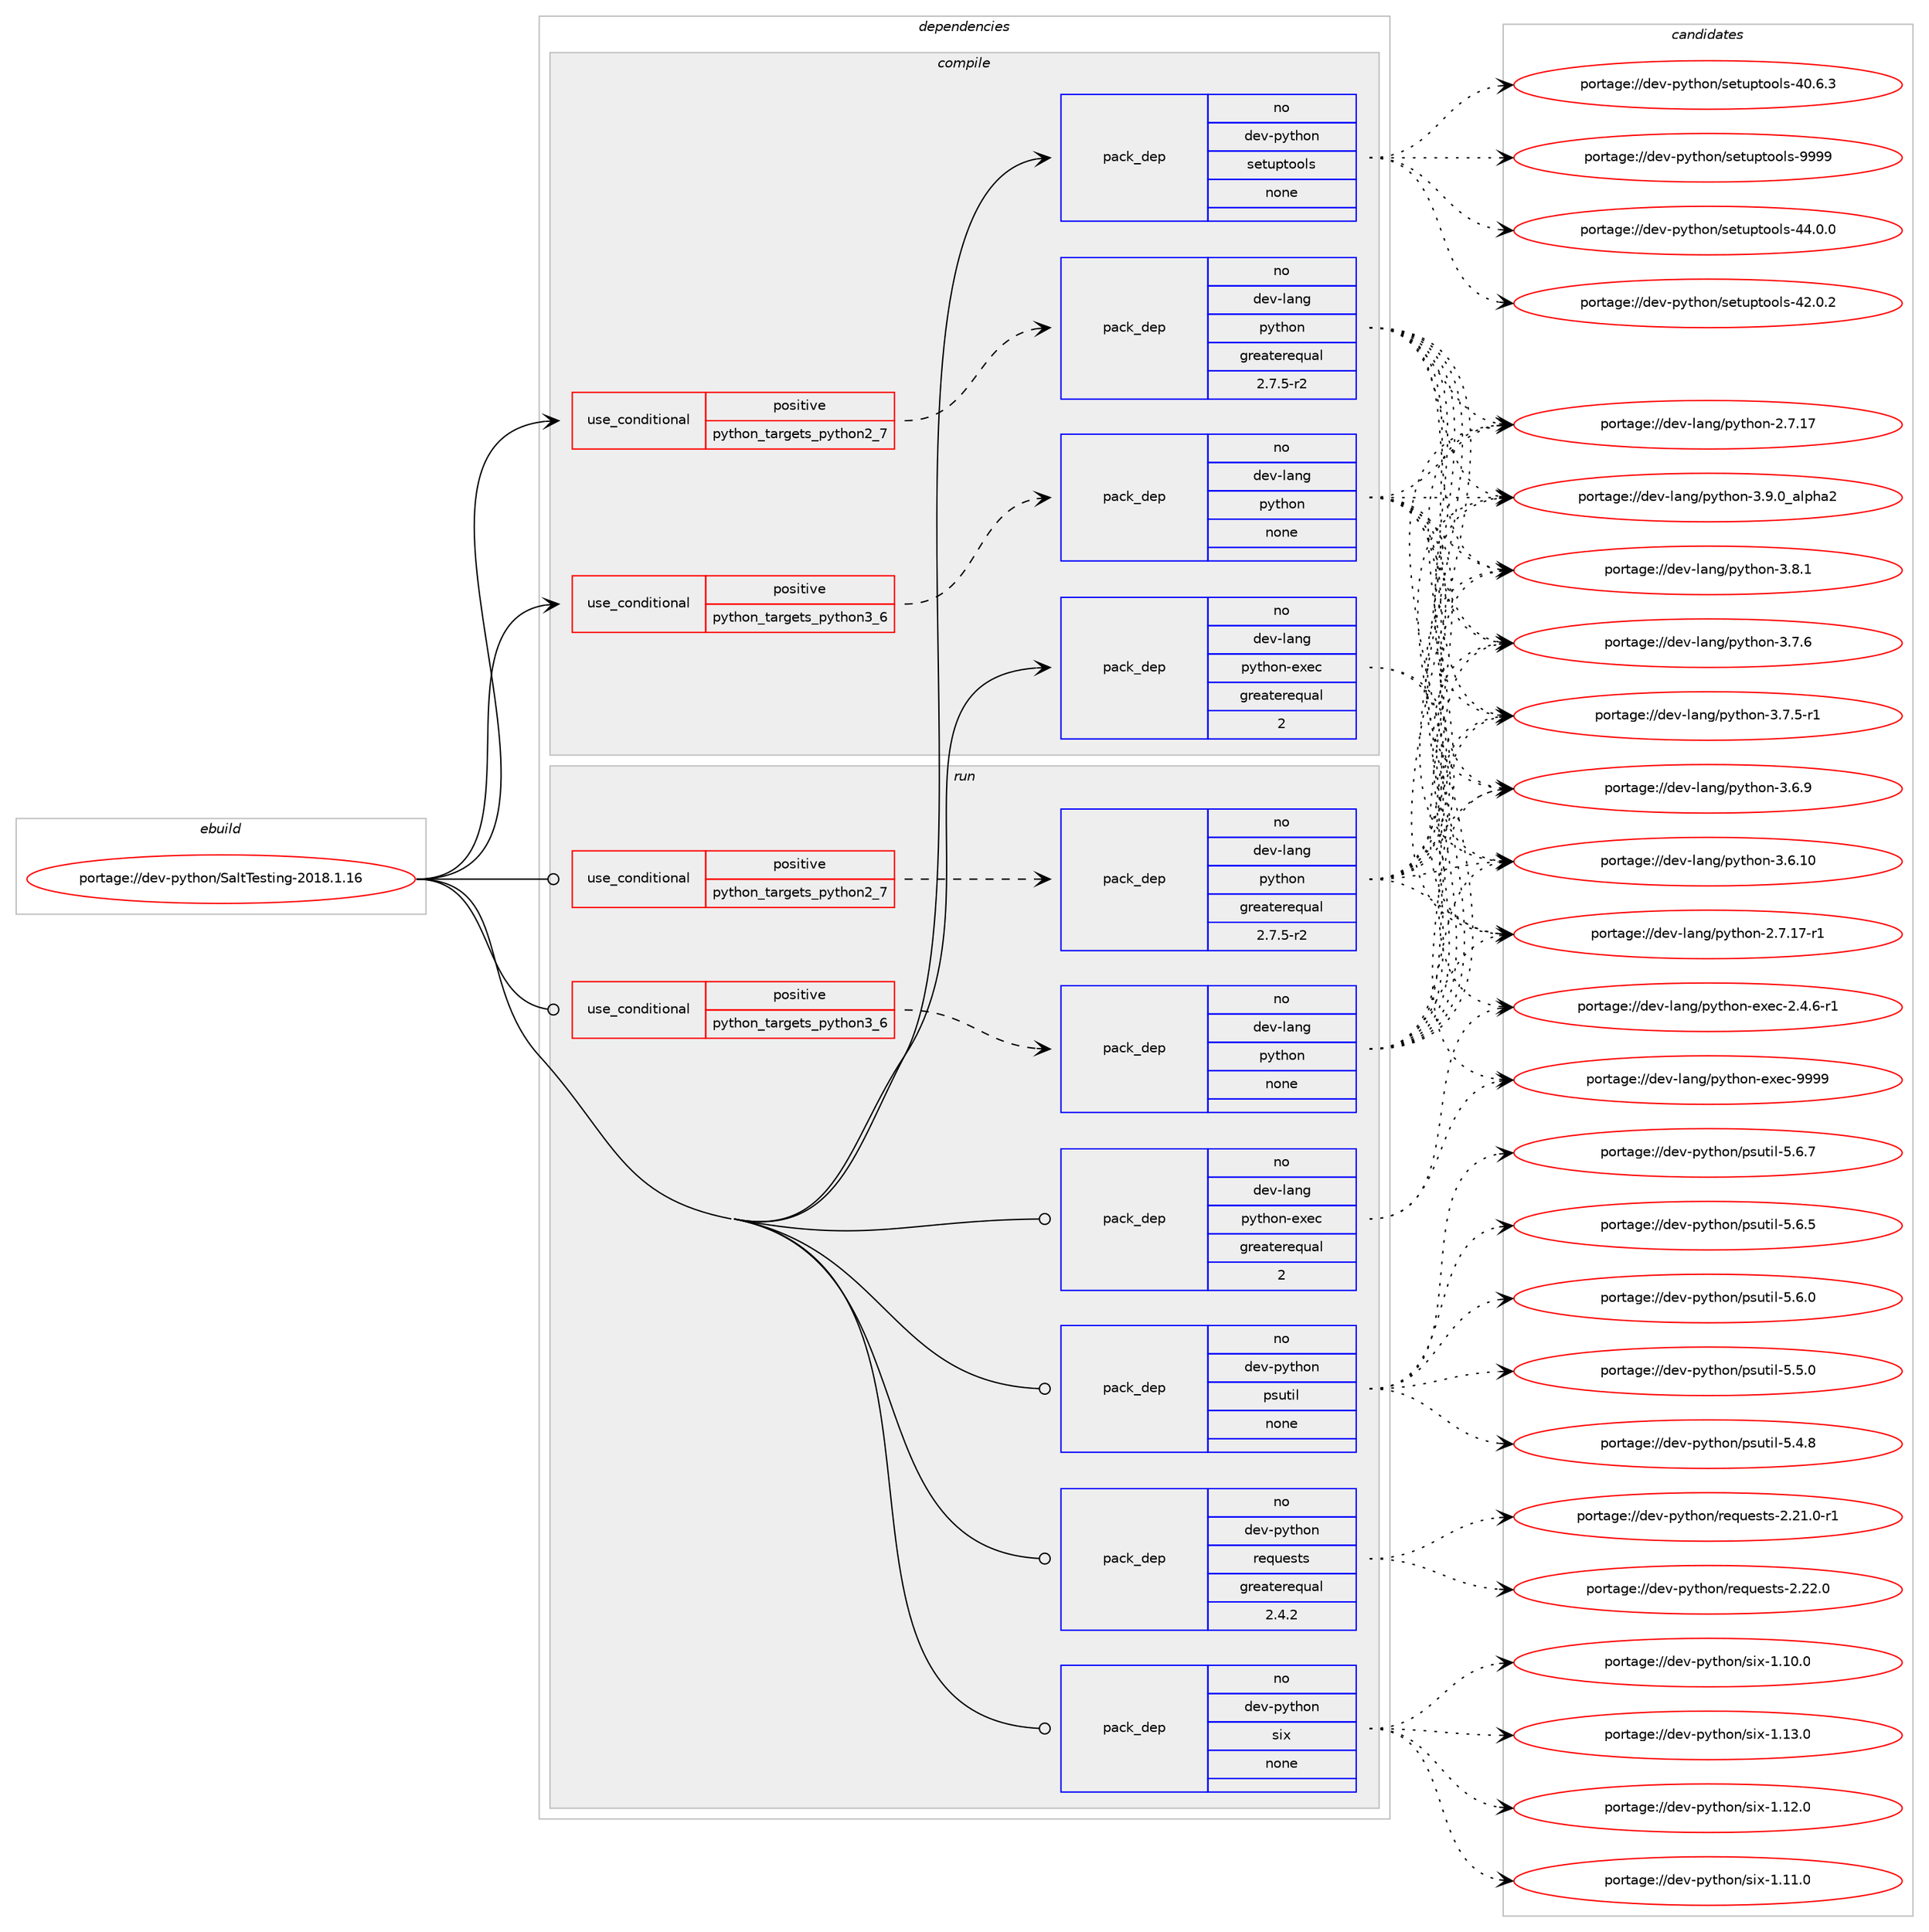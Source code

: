 digraph prolog {

# *************
# Graph options
# *************

newrank=true;
concentrate=true;
compound=true;
graph [rankdir=LR,fontname=Helvetica,fontsize=10,ranksep=1.5];#, ranksep=2.5, nodesep=0.2];
edge  [arrowhead=vee];
node  [fontname=Helvetica,fontsize=10];

# **********
# The ebuild
# **********

subgraph cluster_leftcol {
color=gray;
rank=same;
label=<<i>ebuild</i>>;
id [label="portage://dev-python/SaltTesting-2018.1.16", color=red, width=4, href="../dev-python/SaltTesting-2018.1.16.svg"];
}

# ****************
# The dependencies
# ****************

subgraph cluster_midcol {
color=gray;
label=<<i>dependencies</i>>;
subgraph cluster_compile {
fillcolor="#eeeeee";
style=filled;
label=<<i>compile</i>>;
subgraph cond119294 {
dependency472588 [label=<<TABLE BORDER="0" CELLBORDER="1" CELLSPACING="0" CELLPADDING="4"><TR><TD ROWSPAN="3" CELLPADDING="10">use_conditional</TD></TR><TR><TD>positive</TD></TR><TR><TD>python_targets_python2_7</TD></TR></TABLE>>, shape=none, color=red];
subgraph pack348279 {
dependency472589 [label=<<TABLE BORDER="0" CELLBORDER="1" CELLSPACING="0" CELLPADDING="4" WIDTH="220"><TR><TD ROWSPAN="6" CELLPADDING="30">pack_dep</TD></TR><TR><TD WIDTH="110">no</TD></TR><TR><TD>dev-lang</TD></TR><TR><TD>python</TD></TR><TR><TD>greaterequal</TD></TR><TR><TD>2.7.5-r2</TD></TR></TABLE>>, shape=none, color=blue];
}
dependency472588:e -> dependency472589:w [weight=20,style="dashed",arrowhead="vee"];
}
id:e -> dependency472588:w [weight=20,style="solid",arrowhead="vee"];
subgraph cond119295 {
dependency472590 [label=<<TABLE BORDER="0" CELLBORDER="1" CELLSPACING="0" CELLPADDING="4"><TR><TD ROWSPAN="3" CELLPADDING="10">use_conditional</TD></TR><TR><TD>positive</TD></TR><TR><TD>python_targets_python3_6</TD></TR></TABLE>>, shape=none, color=red];
subgraph pack348280 {
dependency472591 [label=<<TABLE BORDER="0" CELLBORDER="1" CELLSPACING="0" CELLPADDING="4" WIDTH="220"><TR><TD ROWSPAN="6" CELLPADDING="30">pack_dep</TD></TR><TR><TD WIDTH="110">no</TD></TR><TR><TD>dev-lang</TD></TR><TR><TD>python</TD></TR><TR><TD>none</TD></TR><TR><TD></TD></TR></TABLE>>, shape=none, color=blue];
}
dependency472590:e -> dependency472591:w [weight=20,style="dashed",arrowhead="vee"];
}
id:e -> dependency472590:w [weight=20,style="solid",arrowhead="vee"];
subgraph pack348281 {
dependency472592 [label=<<TABLE BORDER="0" CELLBORDER="1" CELLSPACING="0" CELLPADDING="4" WIDTH="220"><TR><TD ROWSPAN="6" CELLPADDING="30">pack_dep</TD></TR><TR><TD WIDTH="110">no</TD></TR><TR><TD>dev-lang</TD></TR><TR><TD>python-exec</TD></TR><TR><TD>greaterequal</TD></TR><TR><TD>2</TD></TR></TABLE>>, shape=none, color=blue];
}
id:e -> dependency472592:w [weight=20,style="solid",arrowhead="vee"];
subgraph pack348282 {
dependency472593 [label=<<TABLE BORDER="0" CELLBORDER="1" CELLSPACING="0" CELLPADDING="4" WIDTH="220"><TR><TD ROWSPAN="6" CELLPADDING="30">pack_dep</TD></TR><TR><TD WIDTH="110">no</TD></TR><TR><TD>dev-python</TD></TR><TR><TD>setuptools</TD></TR><TR><TD>none</TD></TR><TR><TD></TD></TR></TABLE>>, shape=none, color=blue];
}
id:e -> dependency472593:w [weight=20,style="solid",arrowhead="vee"];
}
subgraph cluster_compileandrun {
fillcolor="#eeeeee";
style=filled;
label=<<i>compile and run</i>>;
}
subgraph cluster_run {
fillcolor="#eeeeee";
style=filled;
label=<<i>run</i>>;
subgraph cond119296 {
dependency472594 [label=<<TABLE BORDER="0" CELLBORDER="1" CELLSPACING="0" CELLPADDING="4"><TR><TD ROWSPAN="3" CELLPADDING="10">use_conditional</TD></TR><TR><TD>positive</TD></TR><TR><TD>python_targets_python2_7</TD></TR></TABLE>>, shape=none, color=red];
subgraph pack348283 {
dependency472595 [label=<<TABLE BORDER="0" CELLBORDER="1" CELLSPACING="0" CELLPADDING="4" WIDTH="220"><TR><TD ROWSPAN="6" CELLPADDING="30">pack_dep</TD></TR><TR><TD WIDTH="110">no</TD></TR><TR><TD>dev-lang</TD></TR><TR><TD>python</TD></TR><TR><TD>greaterequal</TD></TR><TR><TD>2.7.5-r2</TD></TR></TABLE>>, shape=none, color=blue];
}
dependency472594:e -> dependency472595:w [weight=20,style="dashed",arrowhead="vee"];
}
id:e -> dependency472594:w [weight=20,style="solid",arrowhead="odot"];
subgraph cond119297 {
dependency472596 [label=<<TABLE BORDER="0" CELLBORDER="1" CELLSPACING="0" CELLPADDING="4"><TR><TD ROWSPAN="3" CELLPADDING="10">use_conditional</TD></TR><TR><TD>positive</TD></TR><TR><TD>python_targets_python3_6</TD></TR></TABLE>>, shape=none, color=red];
subgraph pack348284 {
dependency472597 [label=<<TABLE BORDER="0" CELLBORDER="1" CELLSPACING="0" CELLPADDING="4" WIDTH="220"><TR><TD ROWSPAN="6" CELLPADDING="30">pack_dep</TD></TR><TR><TD WIDTH="110">no</TD></TR><TR><TD>dev-lang</TD></TR><TR><TD>python</TD></TR><TR><TD>none</TD></TR><TR><TD></TD></TR></TABLE>>, shape=none, color=blue];
}
dependency472596:e -> dependency472597:w [weight=20,style="dashed",arrowhead="vee"];
}
id:e -> dependency472596:w [weight=20,style="solid",arrowhead="odot"];
subgraph pack348285 {
dependency472598 [label=<<TABLE BORDER="0" CELLBORDER="1" CELLSPACING="0" CELLPADDING="4" WIDTH="220"><TR><TD ROWSPAN="6" CELLPADDING="30">pack_dep</TD></TR><TR><TD WIDTH="110">no</TD></TR><TR><TD>dev-lang</TD></TR><TR><TD>python-exec</TD></TR><TR><TD>greaterequal</TD></TR><TR><TD>2</TD></TR></TABLE>>, shape=none, color=blue];
}
id:e -> dependency472598:w [weight=20,style="solid",arrowhead="odot"];
subgraph pack348286 {
dependency472599 [label=<<TABLE BORDER="0" CELLBORDER="1" CELLSPACING="0" CELLPADDING="4" WIDTH="220"><TR><TD ROWSPAN="6" CELLPADDING="30">pack_dep</TD></TR><TR><TD WIDTH="110">no</TD></TR><TR><TD>dev-python</TD></TR><TR><TD>psutil</TD></TR><TR><TD>none</TD></TR><TR><TD></TD></TR></TABLE>>, shape=none, color=blue];
}
id:e -> dependency472599:w [weight=20,style="solid",arrowhead="odot"];
subgraph pack348287 {
dependency472600 [label=<<TABLE BORDER="0" CELLBORDER="1" CELLSPACING="0" CELLPADDING="4" WIDTH="220"><TR><TD ROWSPAN="6" CELLPADDING="30">pack_dep</TD></TR><TR><TD WIDTH="110">no</TD></TR><TR><TD>dev-python</TD></TR><TR><TD>requests</TD></TR><TR><TD>greaterequal</TD></TR><TR><TD>2.4.2</TD></TR></TABLE>>, shape=none, color=blue];
}
id:e -> dependency472600:w [weight=20,style="solid",arrowhead="odot"];
subgraph pack348288 {
dependency472601 [label=<<TABLE BORDER="0" CELLBORDER="1" CELLSPACING="0" CELLPADDING="4" WIDTH="220"><TR><TD ROWSPAN="6" CELLPADDING="30">pack_dep</TD></TR><TR><TD WIDTH="110">no</TD></TR><TR><TD>dev-python</TD></TR><TR><TD>six</TD></TR><TR><TD>none</TD></TR><TR><TD></TD></TR></TABLE>>, shape=none, color=blue];
}
id:e -> dependency472601:w [weight=20,style="solid",arrowhead="odot"];
}
}

# **************
# The candidates
# **************

subgraph cluster_choices {
rank=same;
color=gray;
label=<<i>candidates</i>>;

subgraph choice348279 {
color=black;
nodesep=1;
choice10010111845108971101034711212111610411111045514657464895971081121049750 [label="portage://dev-lang/python-3.9.0_alpha2", color=red, width=4,href="../dev-lang/python-3.9.0_alpha2.svg"];
choice100101118451089711010347112121116104111110455146564649 [label="portage://dev-lang/python-3.8.1", color=red, width=4,href="../dev-lang/python-3.8.1.svg"];
choice100101118451089711010347112121116104111110455146554654 [label="portage://dev-lang/python-3.7.6", color=red, width=4,href="../dev-lang/python-3.7.6.svg"];
choice1001011184510897110103471121211161041111104551465546534511449 [label="portage://dev-lang/python-3.7.5-r1", color=red, width=4,href="../dev-lang/python-3.7.5-r1.svg"];
choice100101118451089711010347112121116104111110455146544657 [label="portage://dev-lang/python-3.6.9", color=red, width=4,href="../dev-lang/python-3.6.9.svg"];
choice10010111845108971101034711212111610411111045514654464948 [label="portage://dev-lang/python-3.6.10", color=red, width=4,href="../dev-lang/python-3.6.10.svg"];
choice100101118451089711010347112121116104111110455046554649554511449 [label="portage://dev-lang/python-2.7.17-r1", color=red, width=4,href="../dev-lang/python-2.7.17-r1.svg"];
choice10010111845108971101034711212111610411111045504655464955 [label="portage://dev-lang/python-2.7.17", color=red, width=4,href="../dev-lang/python-2.7.17.svg"];
dependency472589:e -> choice10010111845108971101034711212111610411111045514657464895971081121049750:w [style=dotted,weight="100"];
dependency472589:e -> choice100101118451089711010347112121116104111110455146564649:w [style=dotted,weight="100"];
dependency472589:e -> choice100101118451089711010347112121116104111110455146554654:w [style=dotted,weight="100"];
dependency472589:e -> choice1001011184510897110103471121211161041111104551465546534511449:w [style=dotted,weight="100"];
dependency472589:e -> choice100101118451089711010347112121116104111110455146544657:w [style=dotted,weight="100"];
dependency472589:e -> choice10010111845108971101034711212111610411111045514654464948:w [style=dotted,weight="100"];
dependency472589:e -> choice100101118451089711010347112121116104111110455046554649554511449:w [style=dotted,weight="100"];
dependency472589:e -> choice10010111845108971101034711212111610411111045504655464955:w [style=dotted,weight="100"];
}
subgraph choice348280 {
color=black;
nodesep=1;
choice10010111845108971101034711212111610411111045514657464895971081121049750 [label="portage://dev-lang/python-3.9.0_alpha2", color=red, width=4,href="../dev-lang/python-3.9.0_alpha2.svg"];
choice100101118451089711010347112121116104111110455146564649 [label="portage://dev-lang/python-3.8.1", color=red, width=4,href="../dev-lang/python-3.8.1.svg"];
choice100101118451089711010347112121116104111110455146554654 [label="portage://dev-lang/python-3.7.6", color=red, width=4,href="../dev-lang/python-3.7.6.svg"];
choice1001011184510897110103471121211161041111104551465546534511449 [label="portage://dev-lang/python-3.7.5-r1", color=red, width=4,href="../dev-lang/python-3.7.5-r1.svg"];
choice100101118451089711010347112121116104111110455146544657 [label="portage://dev-lang/python-3.6.9", color=red, width=4,href="../dev-lang/python-3.6.9.svg"];
choice10010111845108971101034711212111610411111045514654464948 [label="portage://dev-lang/python-3.6.10", color=red, width=4,href="../dev-lang/python-3.6.10.svg"];
choice100101118451089711010347112121116104111110455046554649554511449 [label="portage://dev-lang/python-2.7.17-r1", color=red, width=4,href="../dev-lang/python-2.7.17-r1.svg"];
choice10010111845108971101034711212111610411111045504655464955 [label="portage://dev-lang/python-2.7.17", color=red, width=4,href="../dev-lang/python-2.7.17.svg"];
dependency472591:e -> choice10010111845108971101034711212111610411111045514657464895971081121049750:w [style=dotted,weight="100"];
dependency472591:e -> choice100101118451089711010347112121116104111110455146564649:w [style=dotted,weight="100"];
dependency472591:e -> choice100101118451089711010347112121116104111110455146554654:w [style=dotted,weight="100"];
dependency472591:e -> choice1001011184510897110103471121211161041111104551465546534511449:w [style=dotted,weight="100"];
dependency472591:e -> choice100101118451089711010347112121116104111110455146544657:w [style=dotted,weight="100"];
dependency472591:e -> choice10010111845108971101034711212111610411111045514654464948:w [style=dotted,weight="100"];
dependency472591:e -> choice100101118451089711010347112121116104111110455046554649554511449:w [style=dotted,weight="100"];
dependency472591:e -> choice10010111845108971101034711212111610411111045504655464955:w [style=dotted,weight="100"];
}
subgraph choice348281 {
color=black;
nodesep=1;
choice10010111845108971101034711212111610411111045101120101994557575757 [label="portage://dev-lang/python-exec-9999", color=red, width=4,href="../dev-lang/python-exec-9999.svg"];
choice10010111845108971101034711212111610411111045101120101994550465246544511449 [label="portage://dev-lang/python-exec-2.4.6-r1", color=red, width=4,href="../dev-lang/python-exec-2.4.6-r1.svg"];
dependency472592:e -> choice10010111845108971101034711212111610411111045101120101994557575757:w [style=dotted,weight="100"];
dependency472592:e -> choice10010111845108971101034711212111610411111045101120101994550465246544511449:w [style=dotted,weight="100"];
}
subgraph choice348282 {
color=black;
nodesep=1;
choice10010111845112121116104111110471151011161171121161111111081154557575757 [label="portage://dev-python/setuptools-9999", color=red, width=4,href="../dev-python/setuptools-9999.svg"];
choice100101118451121211161041111104711510111611711211611111110811545525246484648 [label="portage://dev-python/setuptools-44.0.0", color=red, width=4,href="../dev-python/setuptools-44.0.0.svg"];
choice100101118451121211161041111104711510111611711211611111110811545525046484650 [label="portage://dev-python/setuptools-42.0.2", color=red, width=4,href="../dev-python/setuptools-42.0.2.svg"];
choice100101118451121211161041111104711510111611711211611111110811545524846544651 [label="portage://dev-python/setuptools-40.6.3", color=red, width=4,href="../dev-python/setuptools-40.6.3.svg"];
dependency472593:e -> choice10010111845112121116104111110471151011161171121161111111081154557575757:w [style=dotted,weight="100"];
dependency472593:e -> choice100101118451121211161041111104711510111611711211611111110811545525246484648:w [style=dotted,weight="100"];
dependency472593:e -> choice100101118451121211161041111104711510111611711211611111110811545525046484650:w [style=dotted,weight="100"];
dependency472593:e -> choice100101118451121211161041111104711510111611711211611111110811545524846544651:w [style=dotted,weight="100"];
}
subgraph choice348283 {
color=black;
nodesep=1;
choice10010111845108971101034711212111610411111045514657464895971081121049750 [label="portage://dev-lang/python-3.9.0_alpha2", color=red, width=4,href="../dev-lang/python-3.9.0_alpha2.svg"];
choice100101118451089711010347112121116104111110455146564649 [label="portage://dev-lang/python-3.8.1", color=red, width=4,href="../dev-lang/python-3.8.1.svg"];
choice100101118451089711010347112121116104111110455146554654 [label="portage://dev-lang/python-3.7.6", color=red, width=4,href="../dev-lang/python-3.7.6.svg"];
choice1001011184510897110103471121211161041111104551465546534511449 [label="portage://dev-lang/python-3.7.5-r1", color=red, width=4,href="../dev-lang/python-3.7.5-r1.svg"];
choice100101118451089711010347112121116104111110455146544657 [label="portage://dev-lang/python-3.6.9", color=red, width=4,href="../dev-lang/python-3.6.9.svg"];
choice10010111845108971101034711212111610411111045514654464948 [label="portage://dev-lang/python-3.6.10", color=red, width=4,href="../dev-lang/python-3.6.10.svg"];
choice100101118451089711010347112121116104111110455046554649554511449 [label="portage://dev-lang/python-2.7.17-r1", color=red, width=4,href="../dev-lang/python-2.7.17-r1.svg"];
choice10010111845108971101034711212111610411111045504655464955 [label="portage://dev-lang/python-2.7.17", color=red, width=4,href="../dev-lang/python-2.7.17.svg"];
dependency472595:e -> choice10010111845108971101034711212111610411111045514657464895971081121049750:w [style=dotted,weight="100"];
dependency472595:e -> choice100101118451089711010347112121116104111110455146564649:w [style=dotted,weight="100"];
dependency472595:e -> choice100101118451089711010347112121116104111110455146554654:w [style=dotted,weight="100"];
dependency472595:e -> choice1001011184510897110103471121211161041111104551465546534511449:w [style=dotted,weight="100"];
dependency472595:e -> choice100101118451089711010347112121116104111110455146544657:w [style=dotted,weight="100"];
dependency472595:e -> choice10010111845108971101034711212111610411111045514654464948:w [style=dotted,weight="100"];
dependency472595:e -> choice100101118451089711010347112121116104111110455046554649554511449:w [style=dotted,weight="100"];
dependency472595:e -> choice10010111845108971101034711212111610411111045504655464955:w [style=dotted,weight="100"];
}
subgraph choice348284 {
color=black;
nodesep=1;
choice10010111845108971101034711212111610411111045514657464895971081121049750 [label="portage://dev-lang/python-3.9.0_alpha2", color=red, width=4,href="../dev-lang/python-3.9.0_alpha2.svg"];
choice100101118451089711010347112121116104111110455146564649 [label="portage://dev-lang/python-3.8.1", color=red, width=4,href="../dev-lang/python-3.8.1.svg"];
choice100101118451089711010347112121116104111110455146554654 [label="portage://dev-lang/python-3.7.6", color=red, width=4,href="../dev-lang/python-3.7.6.svg"];
choice1001011184510897110103471121211161041111104551465546534511449 [label="portage://dev-lang/python-3.7.5-r1", color=red, width=4,href="../dev-lang/python-3.7.5-r1.svg"];
choice100101118451089711010347112121116104111110455146544657 [label="portage://dev-lang/python-3.6.9", color=red, width=4,href="../dev-lang/python-3.6.9.svg"];
choice10010111845108971101034711212111610411111045514654464948 [label="portage://dev-lang/python-3.6.10", color=red, width=4,href="../dev-lang/python-3.6.10.svg"];
choice100101118451089711010347112121116104111110455046554649554511449 [label="portage://dev-lang/python-2.7.17-r1", color=red, width=4,href="../dev-lang/python-2.7.17-r1.svg"];
choice10010111845108971101034711212111610411111045504655464955 [label="portage://dev-lang/python-2.7.17", color=red, width=4,href="../dev-lang/python-2.7.17.svg"];
dependency472597:e -> choice10010111845108971101034711212111610411111045514657464895971081121049750:w [style=dotted,weight="100"];
dependency472597:e -> choice100101118451089711010347112121116104111110455146564649:w [style=dotted,weight="100"];
dependency472597:e -> choice100101118451089711010347112121116104111110455146554654:w [style=dotted,weight="100"];
dependency472597:e -> choice1001011184510897110103471121211161041111104551465546534511449:w [style=dotted,weight="100"];
dependency472597:e -> choice100101118451089711010347112121116104111110455146544657:w [style=dotted,weight="100"];
dependency472597:e -> choice10010111845108971101034711212111610411111045514654464948:w [style=dotted,weight="100"];
dependency472597:e -> choice100101118451089711010347112121116104111110455046554649554511449:w [style=dotted,weight="100"];
dependency472597:e -> choice10010111845108971101034711212111610411111045504655464955:w [style=dotted,weight="100"];
}
subgraph choice348285 {
color=black;
nodesep=1;
choice10010111845108971101034711212111610411111045101120101994557575757 [label="portage://dev-lang/python-exec-9999", color=red, width=4,href="../dev-lang/python-exec-9999.svg"];
choice10010111845108971101034711212111610411111045101120101994550465246544511449 [label="portage://dev-lang/python-exec-2.4.6-r1", color=red, width=4,href="../dev-lang/python-exec-2.4.6-r1.svg"];
dependency472598:e -> choice10010111845108971101034711212111610411111045101120101994557575757:w [style=dotted,weight="100"];
dependency472598:e -> choice10010111845108971101034711212111610411111045101120101994550465246544511449:w [style=dotted,weight="100"];
}
subgraph choice348286 {
color=black;
nodesep=1;
choice1001011184511212111610411111047112115117116105108455346544655 [label="portage://dev-python/psutil-5.6.7", color=red, width=4,href="../dev-python/psutil-5.6.7.svg"];
choice1001011184511212111610411111047112115117116105108455346544653 [label="portage://dev-python/psutil-5.6.5", color=red, width=4,href="../dev-python/psutil-5.6.5.svg"];
choice1001011184511212111610411111047112115117116105108455346544648 [label="portage://dev-python/psutil-5.6.0", color=red, width=4,href="../dev-python/psutil-5.6.0.svg"];
choice1001011184511212111610411111047112115117116105108455346534648 [label="portage://dev-python/psutil-5.5.0", color=red, width=4,href="../dev-python/psutil-5.5.0.svg"];
choice1001011184511212111610411111047112115117116105108455346524656 [label="portage://dev-python/psutil-5.4.8", color=red, width=4,href="../dev-python/psutil-5.4.8.svg"];
dependency472599:e -> choice1001011184511212111610411111047112115117116105108455346544655:w [style=dotted,weight="100"];
dependency472599:e -> choice1001011184511212111610411111047112115117116105108455346544653:w [style=dotted,weight="100"];
dependency472599:e -> choice1001011184511212111610411111047112115117116105108455346544648:w [style=dotted,weight="100"];
dependency472599:e -> choice1001011184511212111610411111047112115117116105108455346534648:w [style=dotted,weight="100"];
dependency472599:e -> choice1001011184511212111610411111047112115117116105108455346524656:w [style=dotted,weight="100"];
}
subgraph choice348287 {
color=black;
nodesep=1;
choice100101118451121211161041111104711410111311710111511611545504650504648 [label="portage://dev-python/requests-2.22.0", color=red, width=4,href="../dev-python/requests-2.22.0.svg"];
choice1001011184511212111610411111047114101113117101115116115455046504946484511449 [label="portage://dev-python/requests-2.21.0-r1", color=red, width=4,href="../dev-python/requests-2.21.0-r1.svg"];
dependency472600:e -> choice100101118451121211161041111104711410111311710111511611545504650504648:w [style=dotted,weight="100"];
dependency472600:e -> choice1001011184511212111610411111047114101113117101115116115455046504946484511449:w [style=dotted,weight="100"];
}
subgraph choice348288 {
color=black;
nodesep=1;
choice100101118451121211161041111104711510512045494649514648 [label="portage://dev-python/six-1.13.0", color=red, width=4,href="../dev-python/six-1.13.0.svg"];
choice100101118451121211161041111104711510512045494649504648 [label="portage://dev-python/six-1.12.0", color=red, width=4,href="../dev-python/six-1.12.0.svg"];
choice100101118451121211161041111104711510512045494649494648 [label="portage://dev-python/six-1.11.0", color=red, width=4,href="../dev-python/six-1.11.0.svg"];
choice100101118451121211161041111104711510512045494649484648 [label="portage://dev-python/six-1.10.0", color=red, width=4,href="../dev-python/six-1.10.0.svg"];
dependency472601:e -> choice100101118451121211161041111104711510512045494649514648:w [style=dotted,weight="100"];
dependency472601:e -> choice100101118451121211161041111104711510512045494649504648:w [style=dotted,weight="100"];
dependency472601:e -> choice100101118451121211161041111104711510512045494649494648:w [style=dotted,weight="100"];
dependency472601:e -> choice100101118451121211161041111104711510512045494649484648:w [style=dotted,weight="100"];
}
}

}
